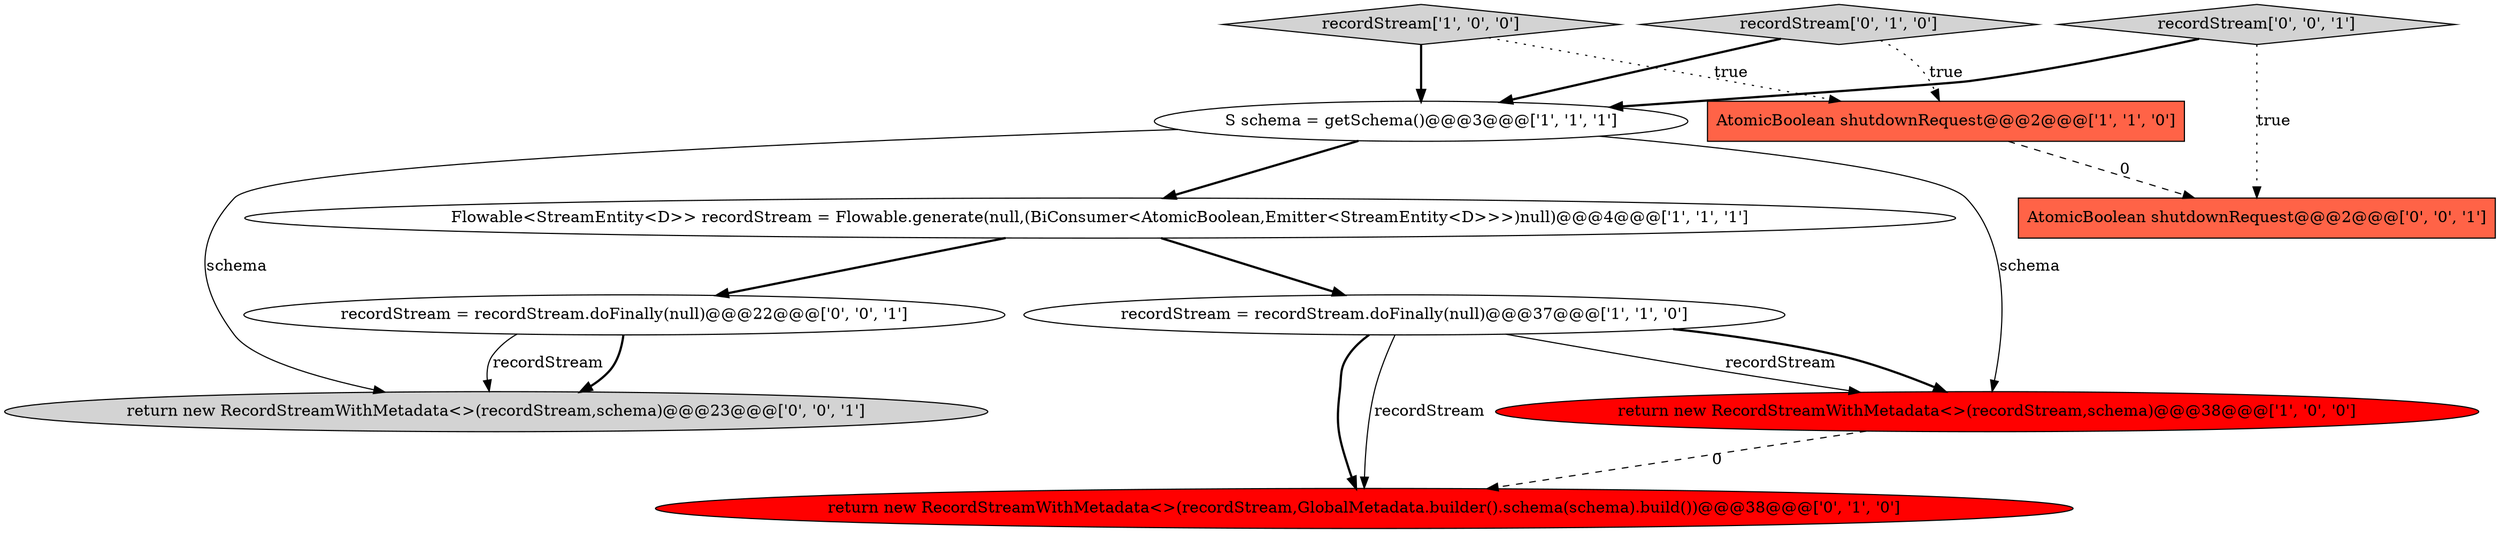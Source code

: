 digraph {
3 [style = filled, label = "S schema = getSchema()@@@3@@@['1', '1', '1']", fillcolor = white, shape = ellipse image = "AAA0AAABBB1BBB"];
11 [style = filled, label = "AtomicBoolean shutdownRequest@@@2@@@['0', '0', '1']", fillcolor = tomato, shape = box image = "AAA0AAABBB3BBB"];
2 [style = filled, label = "return new RecordStreamWithMetadata<>(recordStream,schema)@@@38@@@['1', '0', '0']", fillcolor = red, shape = ellipse image = "AAA1AAABBB1BBB"];
4 [style = filled, label = "recordStream['1', '0', '0']", fillcolor = lightgray, shape = diamond image = "AAA0AAABBB1BBB"];
6 [style = filled, label = "return new RecordStreamWithMetadata<>(recordStream,GlobalMetadata.builder().schema(schema).build())@@@38@@@['0', '1', '0']", fillcolor = red, shape = ellipse image = "AAA1AAABBB2BBB"];
7 [style = filled, label = "recordStream['0', '1', '0']", fillcolor = lightgray, shape = diamond image = "AAA0AAABBB2BBB"];
8 [style = filled, label = "return new RecordStreamWithMetadata<>(recordStream,schema)@@@23@@@['0', '0', '1']", fillcolor = lightgray, shape = ellipse image = "AAA0AAABBB3BBB"];
1 [style = filled, label = "AtomicBoolean shutdownRequest@@@2@@@['1', '1', '0']", fillcolor = tomato, shape = box image = "AAA0AAABBB1BBB"];
5 [style = filled, label = "Flowable<StreamEntity<D>> recordStream = Flowable.generate(null,(BiConsumer<AtomicBoolean,Emitter<StreamEntity<D>>>)null)@@@4@@@['1', '1', '1']", fillcolor = white, shape = ellipse image = "AAA0AAABBB1BBB"];
9 [style = filled, label = "recordStream['0', '0', '1']", fillcolor = lightgray, shape = diamond image = "AAA0AAABBB3BBB"];
10 [style = filled, label = "recordStream = recordStream.doFinally(null)@@@22@@@['0', '0', '1']", fillcolor = white, shape = ellipse image = "AAA0AAABBB3BBB"];
0 [style = filled, label = "recordStream = recordStream.doFinally(null)@@@37@@@['1', '1', '0']", fillcolor = white, shape = ellipse image = "AAA0AAABBB1BBB"];
9->3 [style = bold, label=""];
5->10 [style = bold, label=""];
4->3 [style = bold, label=""];
3->5 [style = bold, label=""];
3->8 [style = solid, label="schema"];
0->2 [style = solid, label="recordStream"];
10->8 [style = bold, label=""];
5->0 [style = bold, label=""];
7->1 [style = dotted, label="true"];
4->1 [style = dotted, label="true"];
0->6 [style = bold, label=""];
0->6 [style = solid, label="recordStream"];
10->8 [style = solid, label="recordStream"];
1->11 [style = dashed, label="0"];
3->2 [style = solid, label="schema"];
7->3 [style = bold, label=""];
9->11 [style = dotted, label="true"];
0->2 [style = bold, label=""];
2->6 [style = dashed, label="0"];
}
